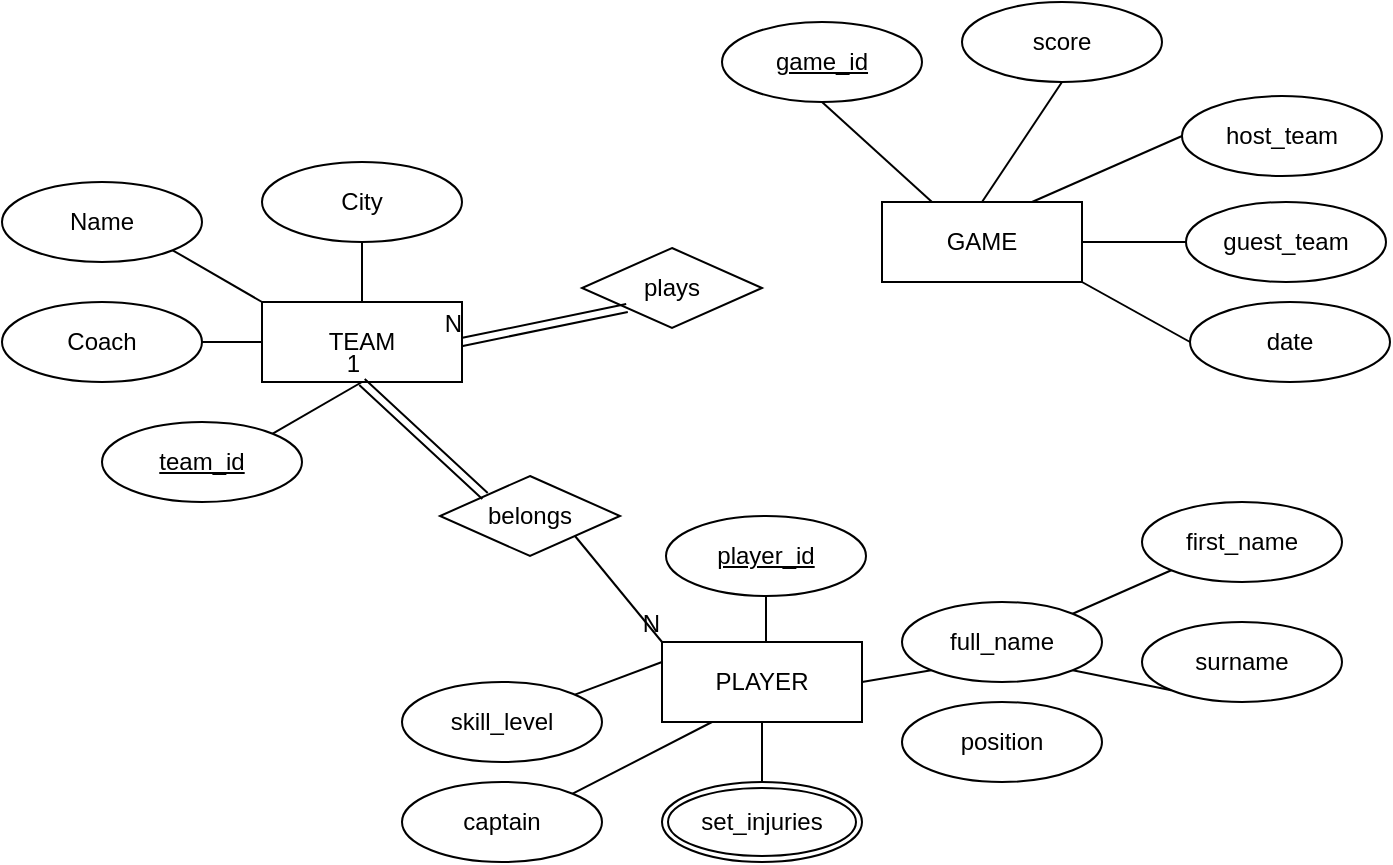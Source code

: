 <mxfile version="17.1.3" type="github">
  <diagram id="Dzy8of7R1ZWi6Oljag11" name="Page-1">
    <mxGraphModel dx="946" dy="645" grid="1" gridSize="10" guides="1" tooltips="1" connect="1" arrows="1" fold="1" page="1" pageScale="1" pageWidth="827" pageHeight="1169" math="0" shadow="0">
      <root>
        <mxCell id="0" />
        <mxCell id="1" parent="0" />
        <mxCell id="ZZZHa9TMjWXiy_k1_7sV-1" value="TEAM" style="whiteSpace=wrap;html=1;align=center;" vertex="1" parent="1">
          <mxGeometry x="220" y="230" width="100" height="40" as="geometry" />
        </mxCell>
        <mxCell id="ZZZHa9TMjWXiy_k1_7sV-2" value="GAME&lt;br&gt;" style="whiteSpace=wrap;html=1;align=center;" vertex="1" parent="1">
          <mxGeometry x="530" y="180" width="100" height="40" as="geometry" />
        </mxCell>
        <mxCell id="ZZZHa9TMjWXiy_k1_7sV-3" value="PLAYER" style="whiteSpace=wrap;html=1;align=center;" vertex="1" parent="1">
          <mxGeometry x="420" y="400" width="100" height="40" as="geometry" />
        </mxCell>
        <mxCell id="ZZZHa9TMjWXiy_k1_7sV-4" value="City" style="ellipse;whiteSpace=wrap;html=1;align=center;" vertex="1" parent="1">
          <mxGeometry x="220" y="160" width="100" height="40" as="geometry" />
        </mxCell>
        <mxCell id="ZZZHa9TMjWXiy_k1_7sV-5" value="Name" style="ellipse;whiteSpace=wrap;html=1;align=center;" vertex="1" parent="1">
          <mxGeometry x="90" y="170" width="100" height="40" as="geometry" />
        </mxCell>
        <mxCell id="ZZZHa9TMjWXiy_k1_7sV-6" value="Coach" style="ellipse;whiteSpace=wrap;html=1;align=center;" vertex="1" parent="1">
          <mxGeometry x="90" y="230" width="100" height="40" as="geometry" />
        </mxCell>
        <mxCell id="ZZZHa9TMjWXiy_k1_7sV-8" value="host_team" style="ellipse;whiteSpace=wrap;html=1;align=center;" vertex="1" parent="1">
          <mxGeometry x="680" y="127" width="100" height="40" as="geometry" />
        </mxCell>
        <mxCell id="ZZZHa9TMjWXiy_k1_7sV-9" value="guest_team" style="ellipse;whiteSpace=wrap;html=1;align=center;" vertex="1" parent="1">
          <mxGeometry x="682" y="180" width="100" height="40" as="geometry" />
        </mxCell>
        <mxCell id="ZZZHa9TMjWXiy_k1_7sV-10" value="skill_level" style="ellipse;whiteSpace=wrap;html=1;align=center;" vertex="1" parent="1">
          <mxGeometry x="290" y="420" width="100" height="40" as="geometry" />
        </mxCell>
        <mxCell id="ZZZHa9TMjWXiy_k1_7sV-11" value="full_name" style="ellipse;whiteSpace=wrap;html=1;align=center;" vertex="1" parent="1">
          <mxGeometry x="540" y="380" width="100" height="40" as="geometry" />
        </mxCell>
        <mxCell id="ZZZHa9TMjWXiy_k1_7sV-12" value="first_name" style="ellipse;whiteSpace=wrap;html=1;align=center;" vertex="1" parent="1">
          <mxGeometry x="660" y="330" width="100" height="40" as="geometry" />
        </mxCell>
        <mxCell id="ZZZHa9TMjWXiy_k1_7sV-13" value="surname" style="ellipse;whiteSpace=wrap;html=1;align=center;" vertex="1" parent="1">
          <mxGeometry x="660" y="390" width="100" height="40" as="geometry" />
        </mxCell>
        <mxCell id="ZZZHa9TMjWXiy_k1_7sV-14" value="position" style="ellipse;whiteSpace=wrap;html=1;align=center;" vertex="1" parent="1">
          <mxGeometry x="540" y="430" width="100" height="40" as="geometry" />
        </mxCell>
        <mxCell id="ZZZHa9TMjWXiy_k1_7sV-15" value="captain" style="ellipse;whiteSpace=wrap;html=1;align=center;" vertex="1" parent="1">
          <mxGeometry x="290" y="470" width="100" height="40" as="geometry" />
        </mxCell>
        <mxCell id="ZZZHa9TMjWXiy_k1_7sV-16" value="score" style="ellipse;whiteSpace=wrap;html=1;align=center;" vertex="1" parent="1">
          <mxGeometry x="570" y="80" width="100" height="40" as="geometry" />
        </mxCell>
        <mxCell id="ZZZHa9TMjWXiy_k1_7sV-17" value="date" style="ellipse;whiteSpace=wrap;html=1;align=center;" vertex="1" parent="1">
          <mxGeometry x="684" y="230" width="100" height="40" as="geometry" />
        </mxCell>
        <mxCell id="ZZZHa9TMjWXiy_k1_7sV-22" value="set_injuries" style="ellipse;shape=doubleEllipse;margin=3;whiteSpace=wrap;html=1;align=center;" vertex="1" parent="1">
          <mxGeometry x="420" y="470" width="100" height="40" as="geometry" />
        </mxCell>
        <mxCell id="ZZZHa9TMjWXiy_k1_7sV-23" value="belongs" style="shape=rhombus;perimeter=rhombusPerimeter;whiteSpace=wrap;html=1;align=center;" vertex="1" parent="1">
          <mxGeometry x="309" y="317" width="90" height="40" as="geometry" />
        </mxCell>
        <mxCell id="ZZZHa9TMjWXiy_k1_7sV-24" value="player_id" style="ellipse;whiteSpace=wrap;html=1;align=center;fontStyle=4;" vertex="1" parent="1">
          <mxGeometry x="422" y="337" width="100" height="40" as="geometry" />
        </mxCell>
        <mxCell id="ZZZHa9TMjWXiy_k1_7sV-26" value="game_id" style="ellipse;whiteSpace=wrap;html=1;align=center;fontStyle=4;" vertex="1" parent="1">
          <mxGeometry x="450" y="90" width="100" height="40" as="geometry" />
        </mxCell>
        <mxCell id="ZZZHa9TMjWXiy_k1_7sV-27" value="team_id" style="ellipse;whiteSpace=wrap;html=1;align=center;fontStyle=4;" vertex="1" parent="1">
          <mxGeometry x="140" y="290" width="100" height="40" as="geometry" />
        </mxCell>
        <mxCell id="ZZZHa9TMjWXiy_k1_7sV-30" value="" style="endArrow=none;html=1;rounded=0;exitX=0.5;exitY=0;exitDx=0;exitDy=0;entryX=0.5;entryY=1;entryDx=0;entryDy=0;" edge="1" parent="1" source="ZZZHa9TMjWXiy_k1_7sV-1" target="ZZZHa9TMjWXiy_k1_7sV-4">
          <mxGeometry relative="1" as="geometry">
            <mxPoint x="330" y="330" as="sourcePoint" />
            <mxPoint x="490" y="330" as="targetPoint" />
          </mxGeometry>
        </mxCell>
        <mxCell id="ZZZHa9TMjWXiy_k1_7sV-31" value="" style="endArrow=none;html=1;rounded=0;exitX=0.5;exitY=1;exitDx=0;exitDy=0;entryX=1;entryY=0;entryDx=0;entryDy=0;" edge="1" parent="1" source="ZZZHa9TMjWXiy_k1_7sV-1" target="ZZZHa9TMjWXiy_k1_7sV-27">
          <mxGeometry relative="1" as="geometry">
            <mxPoint x="330" y="330" as="sourcePoint" />
            <mxPoint x="490" y="330" as="targetPoint" />
          </mxGeometry>
        </mxCell>
        <mxCell id="ZZZHa9TMjWXiy_k1_7sV-32" value="" style="endArrow=none;html=1;rounded=0;exitX=1;exitY=0.5;exitDx=0;exitDy=0;entryX=0;entryY=0.5;entryDx=0;entryDy=0;" edge="1" parent="1" source="ZZZHa9TMjWXiy_k1_7sV-6" target="ZZZHa9TMjWXiy_k1_7sV-1">
          <mxGeometry relative="1" as="geometry">
            <mxPoint x="330" y="330" as="sourcePoint" />
            <mxPoint x="490" y="330" as="targetPoint" />
          </mxGeometry>
        </mxCell>
        <mxCell id="ZZZHa9TMjWXiy_k1_7sV-33" value="" style="endArrow=none;html=1;rounded=0;exitX=1;exitY=1;exitDx=0;exitDy=0;entryX=0;entryY=0;entryDx=0;entryDy=0;" edge="1" parent="1" source="ZZZHa9TMjWXiy_k1_7sV-5" target="ZZZHa9TMjWXiy_k1_7sV-1">
          <mxGeometry relative="1" as="geometry">
            <mxPoint x="330" y="330" as="sourcePoint" />
            <mxPoint x="490" y="330" as="targetPoint" />
          </mxGeometry>
        </mxCell>
        <mxCell id="ZZZHa9TMjWXiy_k1_7sV-34" value="" style="endArrow=none;html=1;rounded=0;exitX=1;exitY=0.5;exitDx=0;exitDy=0;entryX=0;entryY=0.5;entryDx=0;entryDy=0;" edge="1" parent="1" source="ZZZHa9TMjWXiy_k1_7sV-2" target="ZZZHa9TMjWXiy_k1_7sV-9">
          <mxGeometry relative="1" as="geometry">
            <mxPoint x="330" y="330" as="sourcePoint" />
            <mxPoint x="640" y="170" as="targetPoint" />
          </mxGeometry>
        </mxCell>
        <mxCell id="ZZZHa9TMjWXiy_k1_7sV-35" value="" style="endArrow=none;html=1;rounded=0;entryX=0.75;entryY=0;entryDx=0;entryDy=0;exitX=0;exitY=0.5;exitDx=0;exitDy=0;" edge="1" parent="1" source="ZZZHa9TMjWXiy_k1_7sV-8" target="ZZZHa9TMjWXiy_k1_7sV-2">
          <mxGeometry relative="1" as="geometry">
            <mxPoint x="330" y="330" as="sourcePoint" />
            <mxPoint x="490" y="330" as="targetPoint" />
          </mxGeometry>
        </mxCell>
        <mxCell id="ZZZHa9TMjWXiy_k1_7sV-36" value="" style="endArrow=none;html=1;rounded=0;entryX=0.5;entryY=0;entryDx=0;entryDy=0;exitX=0.5;exitY=1;exitDx=0;exitDy=0;" edge="1" parent="1" source="ZZZHa9TMjWXiy_k1_7sV-16" target="ZZZHa9TMjWXiy_k1_7sV-2">
          <mxGeometry relative="1" as="geometry">
            <mxPoint x="330" y="330" as="sourcePoint" />
            <mxPoint x="490" y="330" as="targetPoint" />
          </mxGeometry>
        </mxCell>
        <mxCell id="ZZZHa9TMjWXiy_k1_7sV-37" value="" style="endArrow=none;html=1;rounded=0;entryX=0.25;entryY=0;entryDx=0;entryDy=0;exitX=0.5;exitY=1;exitDx=0;exitDy=0;" edge="1" parent="1" source="ZZZHa9TMjWXiy_k1_7sV-26" target="ZZZHa9TMjWXiy_k1_7sV-2">
          <mxGeometry relative="1" as="geometry">
            <mxPoint x="330" y="330" as="sourcePoint" />
            <mxPoint x="490" y="330" as="targetPoint" />
          </mxGeometry>
        </mxCell>
        <mxCell id="ZZZHa9TMjWXiy_k1_7sV-38" value="" style="endArrow=none;html=1;rounded=0;entryX=0;entryY=0.5;entryDx=0;entryDy=0;exitX=1;exitY=1;exitDx=0;exitDy=0;" edge="1" parent="1" source="ZZZHa9TMjWXiy_k1_7sV-2" target="ZZZHa9TMjWXiy_k1_7sV-17">
          <mxGeometry relative="1" as="geometry">
            <mxPoint x="330" y="330" as="sourcePoint" />
            <mxPoint x="490" y="330" as="targetPoint" />
          </mxGeometry>
        </mxCell>
        <mxCell id="ZZZHa9TMjWXiy_k1_7sV-40" value="" style="endArrow=none;html=1;rounded=0;entryX=1;entryY=0;entryDx=0;entryDy=0;exitX=0.25;exitY=1;exitDx=0;exitDy=0;" edge="1" parent="1" source="ZZZHa9TMjWXiy_k1_7sV-3" target="ZZZHa9TMjWXiy_k1_7sV-15">
          <mxGeometry relative="1" as="geometry">
            <mxPoint x="330" y="330" as="sourcePoint" />
            <mxPoint x="490" y="330" as="targetPoint" />
          </mxGeometry>
        </mxCell>
        <mxCell id="ZZZHa9TMjWXiy_k1_7sV-41" value="" style="endArrow=none;html=1;rounded=0;exitX=0;exitY=0.25;exitDx=0;exitDy=0;" edge="1" parent="1" source="ZZZHa9TMjWXiy_k1_7sV-3" target="ZZZHa9TMjWXiy_k1_7sV-10">
          <mxGeometry relative="1" as="geometry">
            <mxPoint x="330" y="330" as="sourcePoint" />
            <mxPoint x="490" y="330" as="targetPoint" />
          </mxGeometry>
        </mxCell>
        <mxCell id="ZZZHa9TMjWXiy_k1_7sV-42" value="" style="endArrow=none;html=1;rounded=0;entryX=0.5;entryY=1;entryDx=0;entryDy=0;exitX=0.5;exitY=0;exitDx=0;exitDy=0;" edge="1" parent="1" source="ZZZHa9TMjWXiy_k1_7sV-22" target="ZZZHa9TMjWXiy_k1_7sV-3">
          <mxGeometry relative="1" as="geometry">
            <mxPoint x="330" y="330" as="sourcePoint" />
            <mxPoint x="490" y="330" as="targetPoint" />
          </mxGeometry>
        </mxCell>
        <mxCell id="ZZZHa9TMjWXiy_k1_7sV-43" value="" style="endArrow=none;html=1;rounded=0;exitX=0.5;exitY=1;exitDx=0;exitDy=0;" edge="1" parent="1" source="ZZZHa9TMjWXiy_k1_7sV-24">
          <mxGeometry relative="1" as="geometry">
            <mxPoint x="467" y="380" as="sourcePoint" />
            <mxPoint x="472" y="400" as="targetPoint" />
          </mxGeometry>
        </mxCell>
        <mxCell id="ZZZHa9TMjWXiy_k1_7sV-44" value="" style="endArrow=none;html=1;rounded=0;entryX=0;entryY=1;entryDx=0;entryDy=0;exitX=1;exitY=0.5;exitDx=0;exitDy=0;" edge="1" parent="1" source="ZZZHa9TMjWXiy_k1_7sV-3" target="ZZZHa9TMjWXiy_k1_7sV-11">
          <mxGeometry relative="1" as="geometry">
            <mxPoint x="330" y="330" as="sourcePoint" />
            <mxPoint x="490" y="330" as="targetPoint" />
          </mxGeometry>
        </mxCell>
        <mxCell id="ZZZHa9TMjWXiy_k1_7sV-45" value="" style="endArrow=none;html=1;rounded=0;entryX=0;entryY=1;entryDx=0;entryDy=0;exitX=1;exitY=1;exitDx=0;exitDy=0;" edge="1" parent="1" source="ZZZHa9TMjWXiy_k1_7sV-11" target="ZZZHa9TMjWXiy_k1_7sV-13">
          <mxGeometry relative="1" as="geometry">
            <mxPoint x="330" y="330" as="sourcePoint" />
            <mxPoint x="490" y="330" as="targetPoint" />
          </mxGeometry>
        </mxCell>
        <mxCell id="ZZZHa9TMjWXiy_k1_7sV-46" value="" style="endArrow=none;html=1;rounded=0;entryX=0;entryY=1;entryDx=0;entryDy=0;exitX=1;exitY=0;exitDx=0;exitDy=0;" edge="1" parent="1" source="ZZZHa9TMjWXiy_k1_7sV-11" target="ZZZHa9TMjWXiy_k1_7sV-12">
          <mxGeometry relative="1" as="geometry">
            <mxPoint x="330" y="330" as="sourcePoint" />
            <mxPoint x="490" y="330" as="targetPoint" />
          </mxGeometry>
        </mxCell>
        <mxCell id="ZZZHa9TMjWXiy_k1_7sV-51" value="" style="endArrow=none;html=1;rounded=0;entryX=0;entryY=0;entryDx=0;entryDy=0;exitX=1;exitY=1;exitDx=0;exitDy=0;" edge="1" parent="1" source="ZZZHa9TMjWXiy_k1_7sV-23" target="ZZZHa9TMjWXiy_k1_7sV-3">
          <mxGeometry relative="1" as="geometry">
            <mxPoint x="330" y="330" as="sourcePoint" />
            <mxPoint x="490" y="330" as="targetPoint" />
          </mxGeometry>
        </mxCell>
        <mxCell id="ZZZHa9TMjWXiy_k1_7sV-52" value="N" style="resizable=0;html=1;align=right;verticalAlign=bottom;" connectable="0" vertex="1" parent="ZZZHa9TMjWXiy_k1_7sV-51">
          <mxGeometry x="1" relative="1" as="geometry" />
        </mxCell>
        <mxCell id="ZZZHa9TMjWXiy_k1_7sV-53" value="" style="shape=link;html=1;rounded=0;exitX=0;exitY=0;exitDx=0;exitDy=0;" edge="1" parent="1" source="ZZZHa9TMjWXiy_k1_7sV-23">
          <mxGeometry relative="1" as="geometry">
            <mxPoint x="330" y="330" as="sourcePoint" />
            <mxPoint x="270" y="270" as="targetPoint" />
          </mxGeometry>
        </mxCell>
        <mxCell id="ZZZHa9TMjWXiy_k1_7sV-54" value="1" style="resizable=0;html=1;align=right;verticalAlign=bottom;" connectable="0" vertex="1" parent="ZZZHa9TMjWXiy_k1_7sV-53">
          <mxGeometry x="1" relative="1" as="geometry" />
        </mxCell>
        <mxCell id="ZZZHa9TMjWXiy_k1_7sV-55" value="plays" style="shape=rhombus;perimeter=rhombusPerimeter;whiteSpace=wrap;html=1;align=center;" vertex="1" parent="1">
          <mxGeometry x="380" y="203" width="90" height="40" as="geometry" />
        </mxCell>
        <mxCell id="ZZZHa9TMjWXiy_k1_7sV-58" value="" style="shape=link;html=1;rounded=0;entryX=1;entryY=0.5;entryDx=0;entryDy=0;exitX=0;exitY=1;exitDx=0;exitDy=0;" edge="1" parent="1" source="ZZZHa9TMjWXiy_k1_7sV-55" target="ZZZHa9TMjWXiy_k1_7sV-1">
          <mxGeometry relative="1" as="geometry">
            <mxPoint x="330" y="330" as="sourcePoint" />
            <mxPoint x="490" y="330" as="targetPoint" />
          </mxGeometry>
        </mxCell>
        <mxCell id="ZZZHa9TMjWXiy_k1_7sV-59" value="N" style="resizable=0;html=1;align=right;verticalAlign=bottom;" connectable="0" vertex="1" parent="ZZZHa9TMjWXiy_k1_7sV-58">
          <mxGeometry x="1" relative="1" as="geometry" />
        </mxCell>
      </root>
    </mxGraphModel>
  </diagram>
</mxfile>
